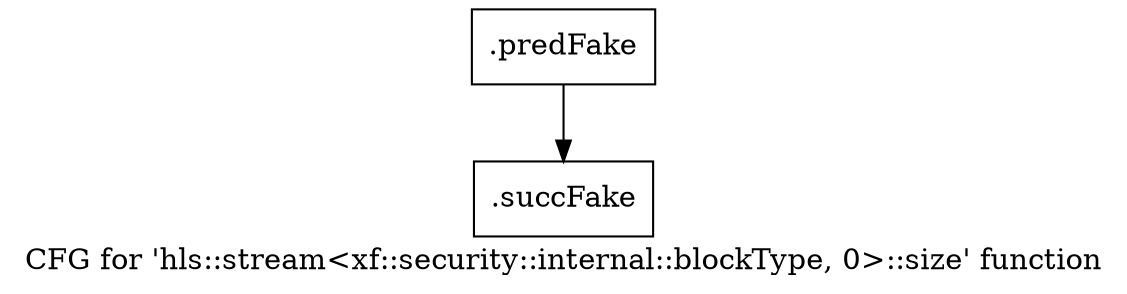 digraph "CFG for 'hls::stream\<xf::security::internal::blockType, 0\>::size' function" {
	label="CFG for 'hls::stream\<xf::security::internal::blockType, 0\>::size' function";

	Node0x5cb0060 [shape=record,filename="",linenumber="",label="{.predFake}"];
	Node0x5cb0060 -> Node0x6152660[ callList="" memoryops="" filename="/mnt/xilinx/Vitis_HLS/2021.2/include/hls_stream_thread_unsafe.h" execusionnum="1"];
	Node0x6152660 [shape=record,filename="/mnt/xilinx/Vitis_HLS/2021.2/include/hls_stream_thread_unsafe.h",linenumber="405",label="{.succFake}"];
}
